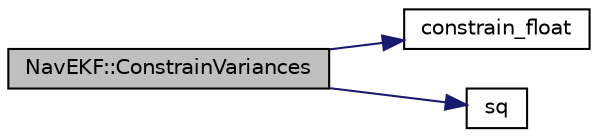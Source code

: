 digraph "NavEKF::ConstrainVariances"
{
 // INTERACTIVE_SVG=YES
  edge [fontname="Helvetica",fontsize="10",labelfontname="Helvetica",labelfontsize="10"];
  node [fontname="Helvetica",fontsize="10",shape=record];
  rankdir="LR";
  Node1 [label="NavEKF::ConstrainVariances",height=0.2,width=0.4,color="black", fillcolor="grey75", style="filled" fontcolor="black"];
  Node1 -> Node2 [color="midnightblue",fontsize="10",style="solid",fontname="Helvetica"];
  Node2 [label="constrain_float",height=0.2,width=0.4,color="black", fillcolor="white", style="filled",URL="$AP__Math_8cpp.html#a08eedb329d8162ddbd344d4f6c8cde20"];
  Node1 -> Node3 [color="midnightblue",fontsize="10",style="solid",fontname="Helvetica"];
  Node3 [label="sq",height=0.2,width=0.4,color="black", fillcolor="white", style="filled",URL="$AP__Math_8cpp.html#a996fdbe87607543eef5dcb234f6bc017"];
}
